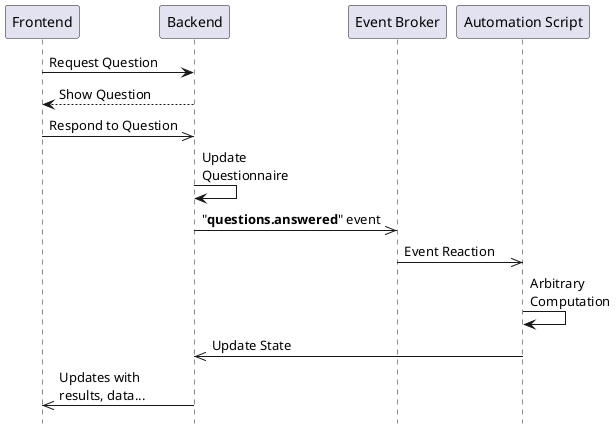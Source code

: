 @startuml questionnaire

hide footbox

participant Frontend
participant Backend
participant "Event Broker" as Broker
participant "Automation Script" as Script

participant Script


Frontend -> Backend: Request Question
Frontend <-- Backend: Show Question
Frontend ->> Backend: Respond to Question
Backend -> Backend: Update\nQuestionnaire

Backend ->> Broker: "**questions.answered**" event
Broker ->> Script: Event Reaction
Script -> Script: Arbitrary\nComputation
Backend <<- Script: Update State

Frontend <<- Backend: Updates with\nresults, data...

@enduml
